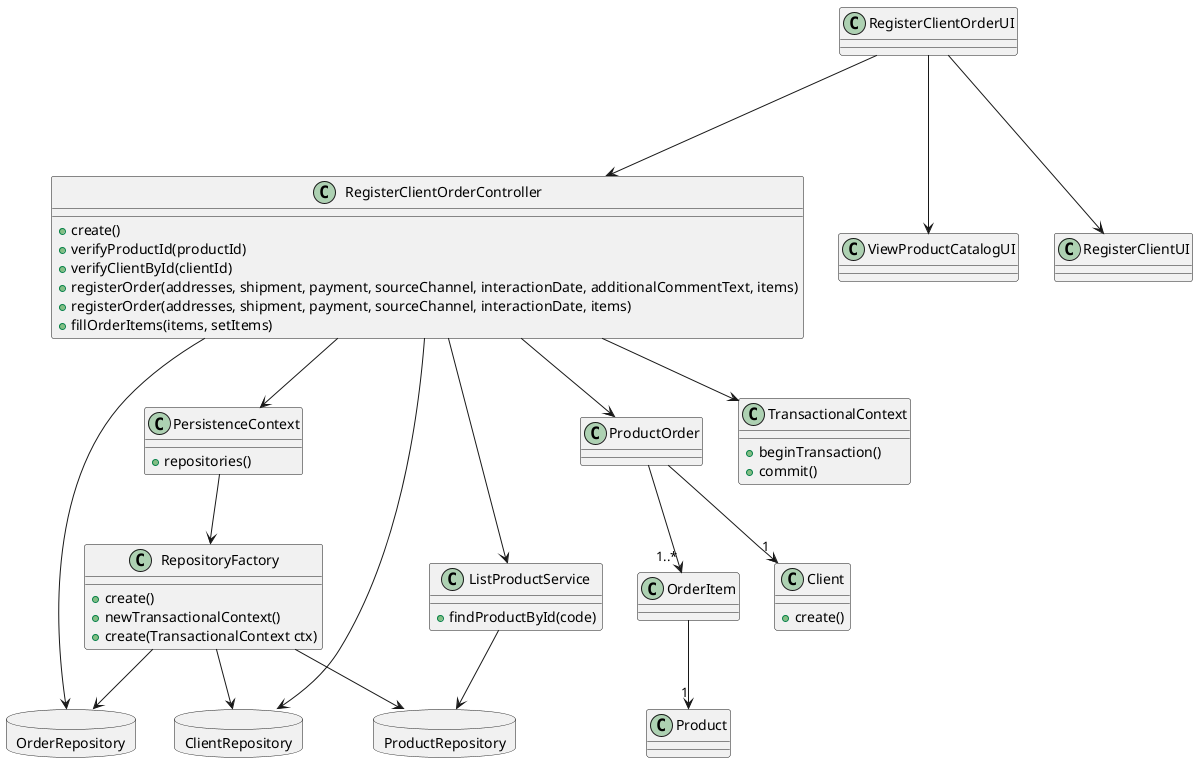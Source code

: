 @startuml
'https://plantuml.com/class-diagram



class RegisterClientOrderUI
class ViewProductCatalogUI
class RegisterClientOrderController
class RegisterClientUI
class ProductOrder
class OrderItem
class Product
class ListProductService


class ListProductService {
+findProductById(code)
}

database OrderRepository{
}

class PersistenceContext{
+repositories()
}



class Client{
+create()
}

class TransactionalContext{
+beginTransaction()
+commit()
}


class RegisterClientOrderController {
+create()
+verifyProductId(productId)
+verifyClientById(clientId)
+registerOrder(addresses, shipment, payment, sourceChannel, interactionDate, additionalCommentText, items)
+registerOrder(addresses, shipment, payment, sourceChannel, interactionDate, items)
+fillOrderItems(items, setItems)
}


database ClientRepository{
}

database ProductRepository {
}



class RepositoryFactory{
+create()
+newTransactionalContext()
+create(TransactionalContext ctx)
}

RegisterClientOrderUI ---> RegisterClientUI
RegisterClientOrderUI ---> ViewProductCatalogUI
RegisterClientOrderUI ---> RegisterClientOrderController
RegisterClientOrderController --> ProductOrder
RegisterClientOrderController --> OrderRepository


ProductOrder --> "1..*" OrderItem
OrderItem --> "1" Product
ProductOrder --> "1" Client

RegisterClientOrderController --> ClientRepository


RegisterClientOrderController --> ListProductService

ListProductService --> ProductRepository

RegisterClientOrderController -->PersistenceContext
RegisterClientOrderController -->TransactionalContext

PersistenceContext -->RepositoryFactory
RepositoryFactory -->ClientRepository
RepositoryFactory -->ProductRepository
RepositoryFactory -->OrderRepository



@enduml